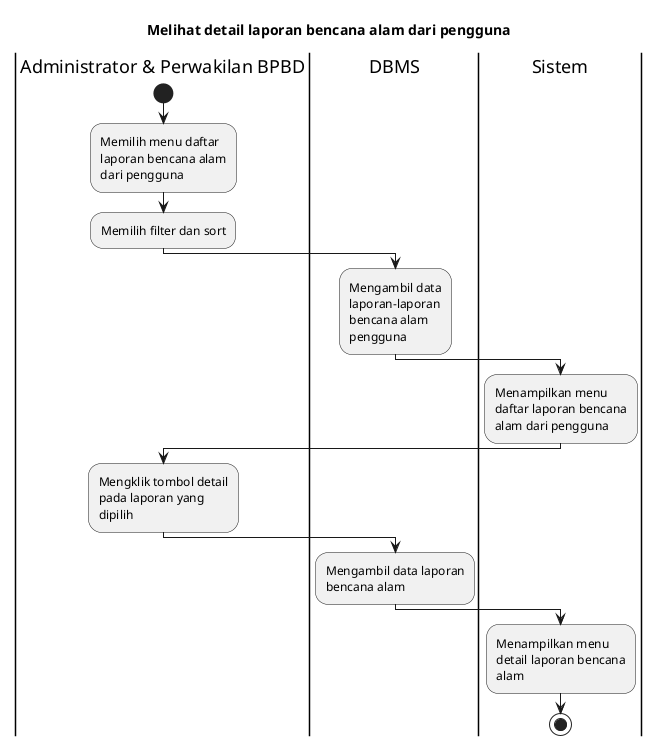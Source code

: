 @startuml UC-MGDISASTER-002 - Melihat detail laporan bencana alam dari pengguna
skinparam wrapWidth 140

title Melihat detail laporan bencana alam dari pengguna

|Administrator & Perwakilan BPBD|
start
:Memilih menu daftar laporan bencana alam dari pengguna;
:Memilih filter dan sort;

|DBMS|
:Mengambil data laporan-laporan bencana alam pengguna;

|Sistem|
:Menampilkan menu daftar laporan bencana alam dari pengguna;

|Administrator & Perwakilan BPBD|
:Mengklik tombol detail pada laporan yang dipilih;

|DBMS|
:Mengambil data laporan bencana alam;

|Sistem|
:Menampilkan menu detail laporan bencana alam;

stop

@enduml